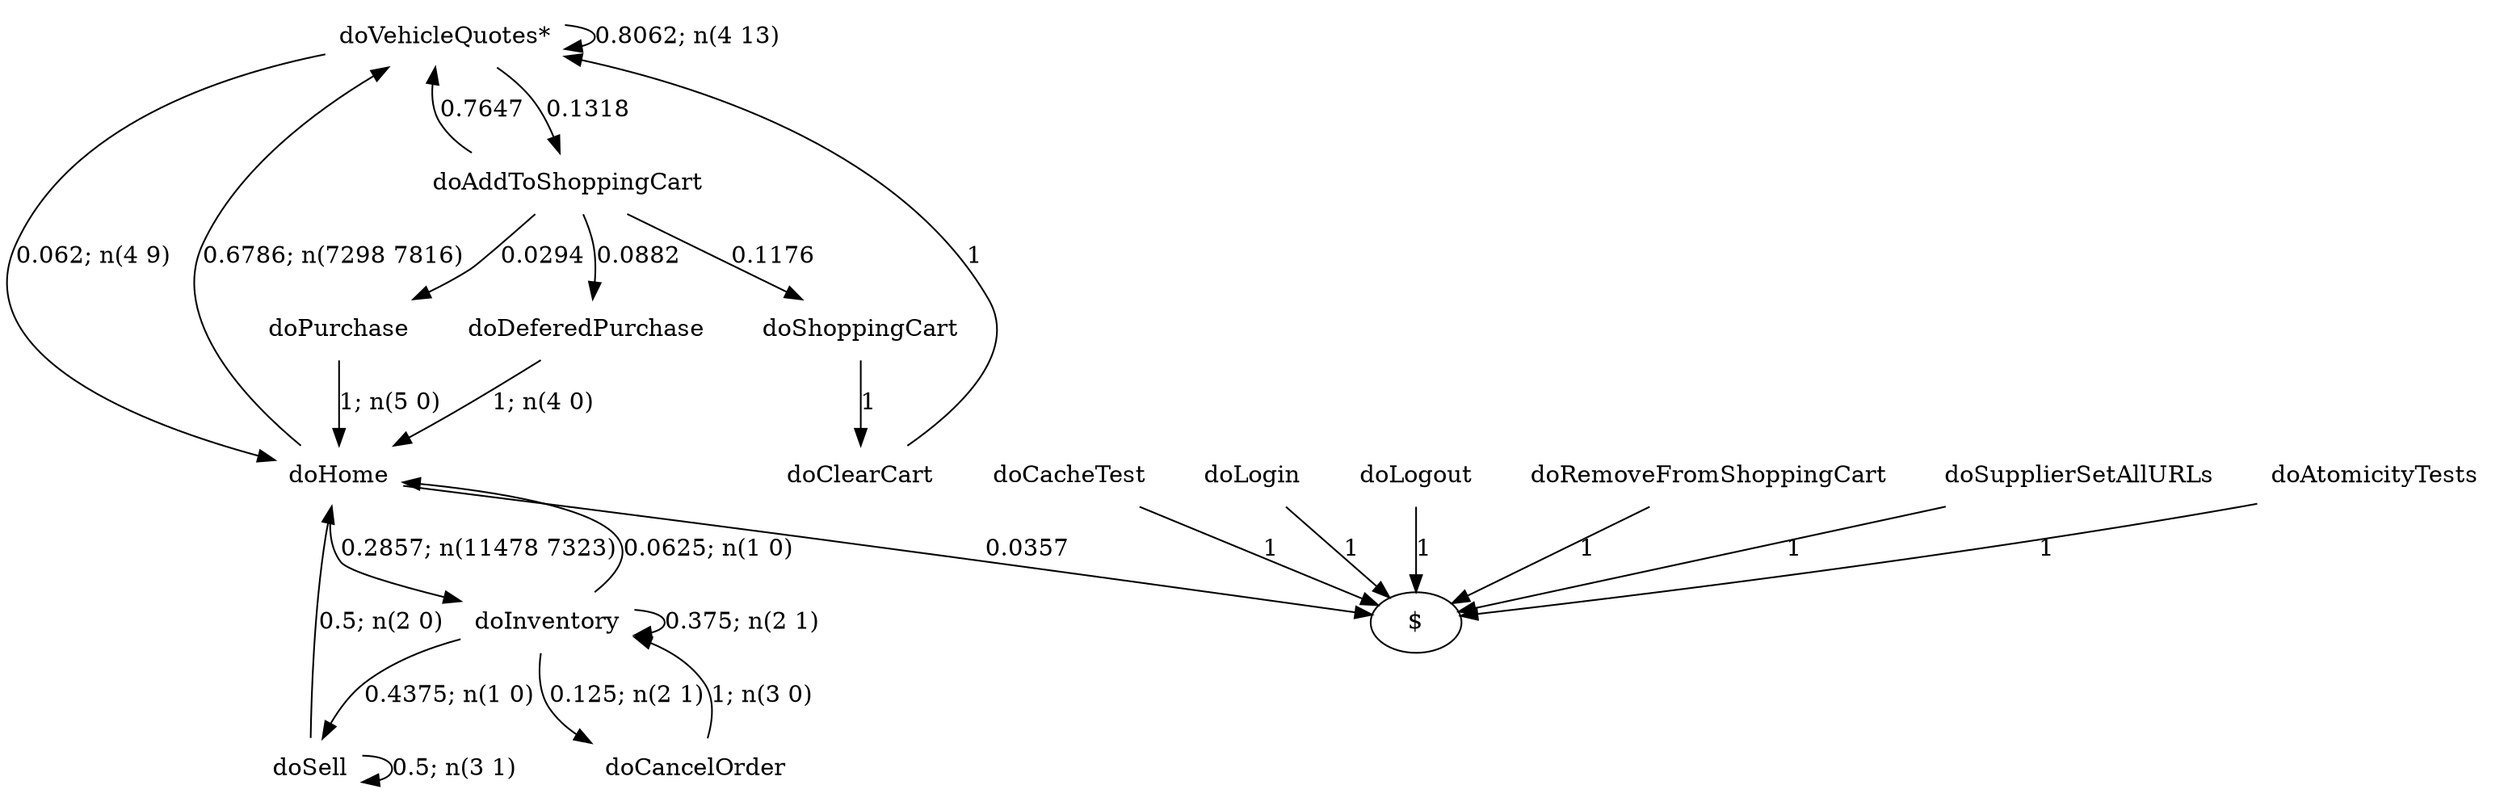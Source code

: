 digraph G {"doVehicleQuotes*" [label="doVehicleQuotes*",shape=none];"doSupplierSetAllURLs" [label="doSupplierSetAllURLs",shape=none];"doAtomicityTests" [label="doAtomicityTests",shape=none];"doCacheTest" [label="doCacheTest",shape=none];"doLogin" [label="doLogin",shape=none];"doAddToShoppingCart" [label="doAddToShoppingCart",shape=none];"doDeferedPurchase" [label="doDeferedPurchase",shape=none];"doHome" [label="doHome",shape=none];"doShoppingCart" [label="doShoppingCart",shape=none];"doClearCart" [label="doClearCart",shape=none];"doPurchase" [label="doPurchase",shape=none];"doInventory" [label="doInventory",shape=none];"doSell" [label="doSell",shape=none];"doLogout" [label="doLogout",shape=none];"doCancelOrder" [label="doCancelOrder",shape=none];"doRemoveFromShoppingCart" [label="doRemoveFromShoppingCart",shape=none];"doVehicleQuotes*"->"doVehicleQuotes*" [style=solid,label="0.8062; n(4 13)"];"doVehicleQuotes*"->"doAddToShoppingCart" [style=solid,label="0.1318"];"doVehicleQuotes*"->"doHome" [style=solid,label="0.062; n(4 9)"];"doSupplierSetAllURLs"->"$" [style=solid,label="1"];"doAtomicityTests"->"$" [style=solid,label="1"];"doCacheTest"->"$" [style=solid,label="1"];"doLogin"->"$" [style=solid,label="1"];"doAddToShoppingCart"->"doVehicleQuotes*" [style=solid,label="0.7647"];"doAddToShoppingCart"->"doDeferedPurchase" [style=solid,label="0.0882"];"doAddToShoppingCart"->"doShoppingCart" [style=solid,label="0.1176"];"doAddToShoppingCart"->"doPurchase" [style=solid,label="0.0294"];"doDeferedPurchase"->"doHome" [style=solid,label="1; n(4 0)"];"doHome"->"doVehicleQuotes*" [style=solid,label="0.6786; n(7298 7816)"];"doHome"->"doInventory" [style=solid,label="0.2857; n(11478 7323)"];"doHome"->"$" [style=solid,label="0.0357"];"doShoppingCart"->"doClearCart" [style=solid,label="1"];"doClearCart"->"doVehicleQuotes*" [style=solid,label="1"];"doPurchase"->"doHome" [style=solid,label="1; n(5 0)"];"doInventory"->"doHome" [style=solid,label="0.0625; n(1 0)"];"doInventory"->"doInventory" [style=solid,label="0.375; n(2 1)"];"doInventory"->"doSell" [style=solid,label="0.4375; n(1 0)"];"doInventory"->"doCancelOrder" [style=solid,label="0.125; n(2 1)"];"doSell"->"doHome" [style=solid,label="0.5; n(2 0)"];"doSell"->"doSell" [style=solid,label="0.5; n(3 1)"];"doLogout"->"$" [style=solid,label="1"];"doCancelOrder"->"doInventory" [style=solid,label="1; n(3 0)"];"doRemoveFromShoppingCart"->"$" [style=solid,label="1"];}